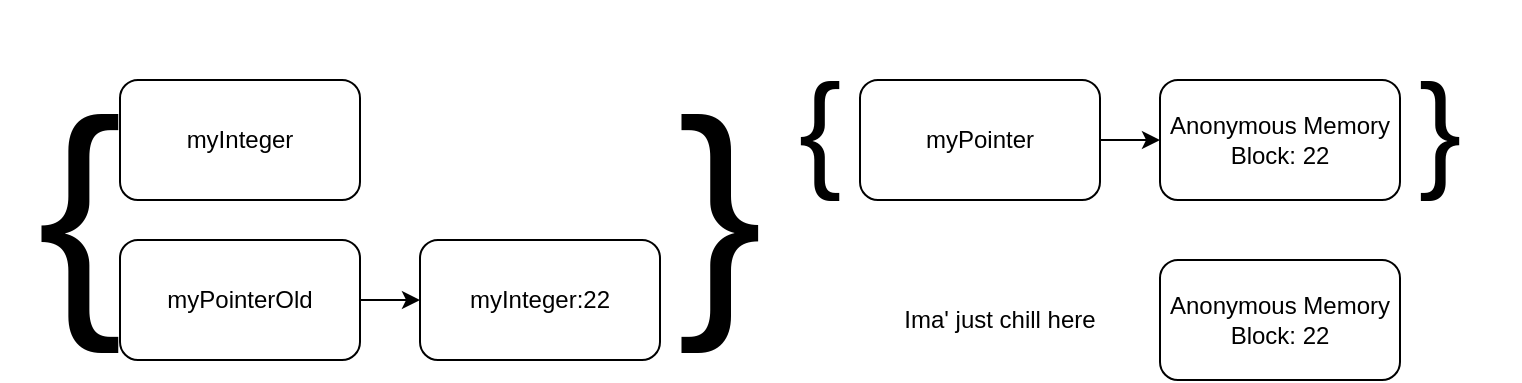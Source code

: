 <mxfile version="21.0.8" type="device"><diagram name="Page-1" id="xcseX_8jl4Rnu4aj0fn8"><mxGraphModel dx="1434" dy="907" grid="1" gridSize="10" guides="1" tooltips="1" connect="1" arrows="1" fold="1" page="1" pageScale="1" pageWidth="850" pageHeight="1100" math="0" shadow="0"><root><mxCell id="0"/><mxCell id="1" parent="0"/><mxCell id="iy7wo-WVDIVstyV2DdBM-61" value="myInteger" style="rounded=1;whiteSpace=wrap;html=1;" vertex="1" parent="1"><mxGeometry x="90" y="130" width="120" height="60" as="geometry"/></mxCell><mxCell id="iy7wo-WVDIVstyV2DdBM-64" style="edgeStyle=orthogonalEdgeStyle;rounded=0;orthogonalLoop=1;jettySize=auto;html=1;exitX=1;exitY=0.5;exitDx=0;exitDy=0;entryX=0;entryY=0.5;entryDx=0;entryDy=0;" edge="1" parent="1" source="iy7wo-WVDIVstyV2DdBM-62" target="iy7wo-WVDIVstyV2DdBM-63"><mxGeometry relative="1" as="geometry"/></mxCell><mxCell id="iy7wo-WVDIVstyV2DdBM-62" value="myPointerOld" style="rounded=1;whiteSpace=wrap;html=1;" vertex="1" parent="1"><mxGeometry x="90" y="210" width="120" height="60" as="geometry"/></mxCell><mxCell id="iy7wo-WVDIVstyV2DdBM-63" value="myInteger:22" style="rounded=1;whiteSpace=wrap;html=1;" vertex="1" parent="1"><mxGeometry x="240" y="210" width="120" height="60" as="geometry"/></mxCell><mxCell id="iy7wo-WVDIVstyV2DdBM-66" value="&lt;font style=&quot;font-size: 128px;&quot;&gt;{&lt;/font&gt;" style="text;html=1;strokeColor=none;fillColor=none;align=center;verticalAlign=middle;whiteSpace=wrap;rounded=0;" vertex="1" parent="1"><mxGeometry x="30" y="130" width="80" height="130" as="geometry"/></mxCell><mxCell id="iy7wo-WVDIVstyV2DdBM-67" value="&lt;font style=&quot;font-size: 128px;&quot;&gt;}&lt;/font&gt;" style="text;html=1;strokeColor=none;fillColor=none;align=center;verticalAlign=middle;whiteSpace=wrap;rounded=0;" vertex="1" parent="1"><mxGeometry x="350" y="130" width="80" height="130" as="geometry"/></mxCell><mxCell id="iy7wo-WVDIVstyV2DdBM-75" style="edgeStyle=orthogonalEdgeStyle;rounded=0;orthogonalLoop=1;jettySize=auto;html=1;exitX=1;exitY=0.5;exitDx=0;exitDy=0;" edge="1" parent="1" source="iy7wo-WVDIVstyV2DdBM-68" target="iy7wo-WVDIVstyV2DdBM-74"><mxGeometry relative="1" as="geometry"/></mxCell><mxCell id="iy7wo-WVDIVstyV2DdBM-68" value="myPointer" style="rounded=1;whiteSpace=wrap;html=1;" vertex="1" parent="1"><mxGeometry x="460" y="130" width="120" height="60" as="geometry"/></mxCell><mxCell id="iy7wo-WVDIVstyV2DdBM-72" value="&lt;font style=&quot;font-size: 64px;&quot;&gt;{&lt;/font&gt;" style="text;html=1;strokeColor=none;fillColor=none;align=center;verticalAlign=middle;whiteSpace=wrap;rounded=0;" vertex="1" parent="1"><mxGeometry x="400" y="90" width="80" height="130" as="geometry"/></mxCell><mxCell id="iy7wo-WVDIVstyV2DdBM-73" value="&lt;font style=&quot;font-size: 64px;&quot;&gt;}&lt;/font&gt;" style="text;html=1;strokeColor=none;fillColor=none;align=center;verticalAlign=middle;whiteSpace=wrap;rounded=0;" vertex="1" parent="1"><mxGeometry x="710" y="90" width="80" height="130" as="geometry"/></mxCell><mxCell id="iy7wo-WVDIVstyV2DdBM-74" value="Anonymous Memory Block: 22" style="rounded=1;whiteSpace=wrap;html=1;" vertex="1" parent="1"><mxGeometry x="610" y="130" width="120" height="60" as="geometry"/></mxCell><mxCell id="iy7wo-WVDIVstyV2DdBM-76" value="Anonymous Memory Block: 22" style="rounded=1;whiteSpace=wrap;html=1;" vertex="1" parent="1"><mxGeometry x="610" y="220" width="120" height="60" as="geometry"/></mxCell><mxCell id="iy7wo-WVDIVstyV2DdBM-77" value="Ima' just chill here" style="text;html=1;strokeColor=none;fillColor=none;align=center;verticalAlign=middle;whiteSpace=wrap;rounded=0;" vertex="1" parent="1"><mxGeometry x="470" y="225" width="120" height="50" as="geometry"/></mxCell></root></mxGraphModel></diagram></mxfile>